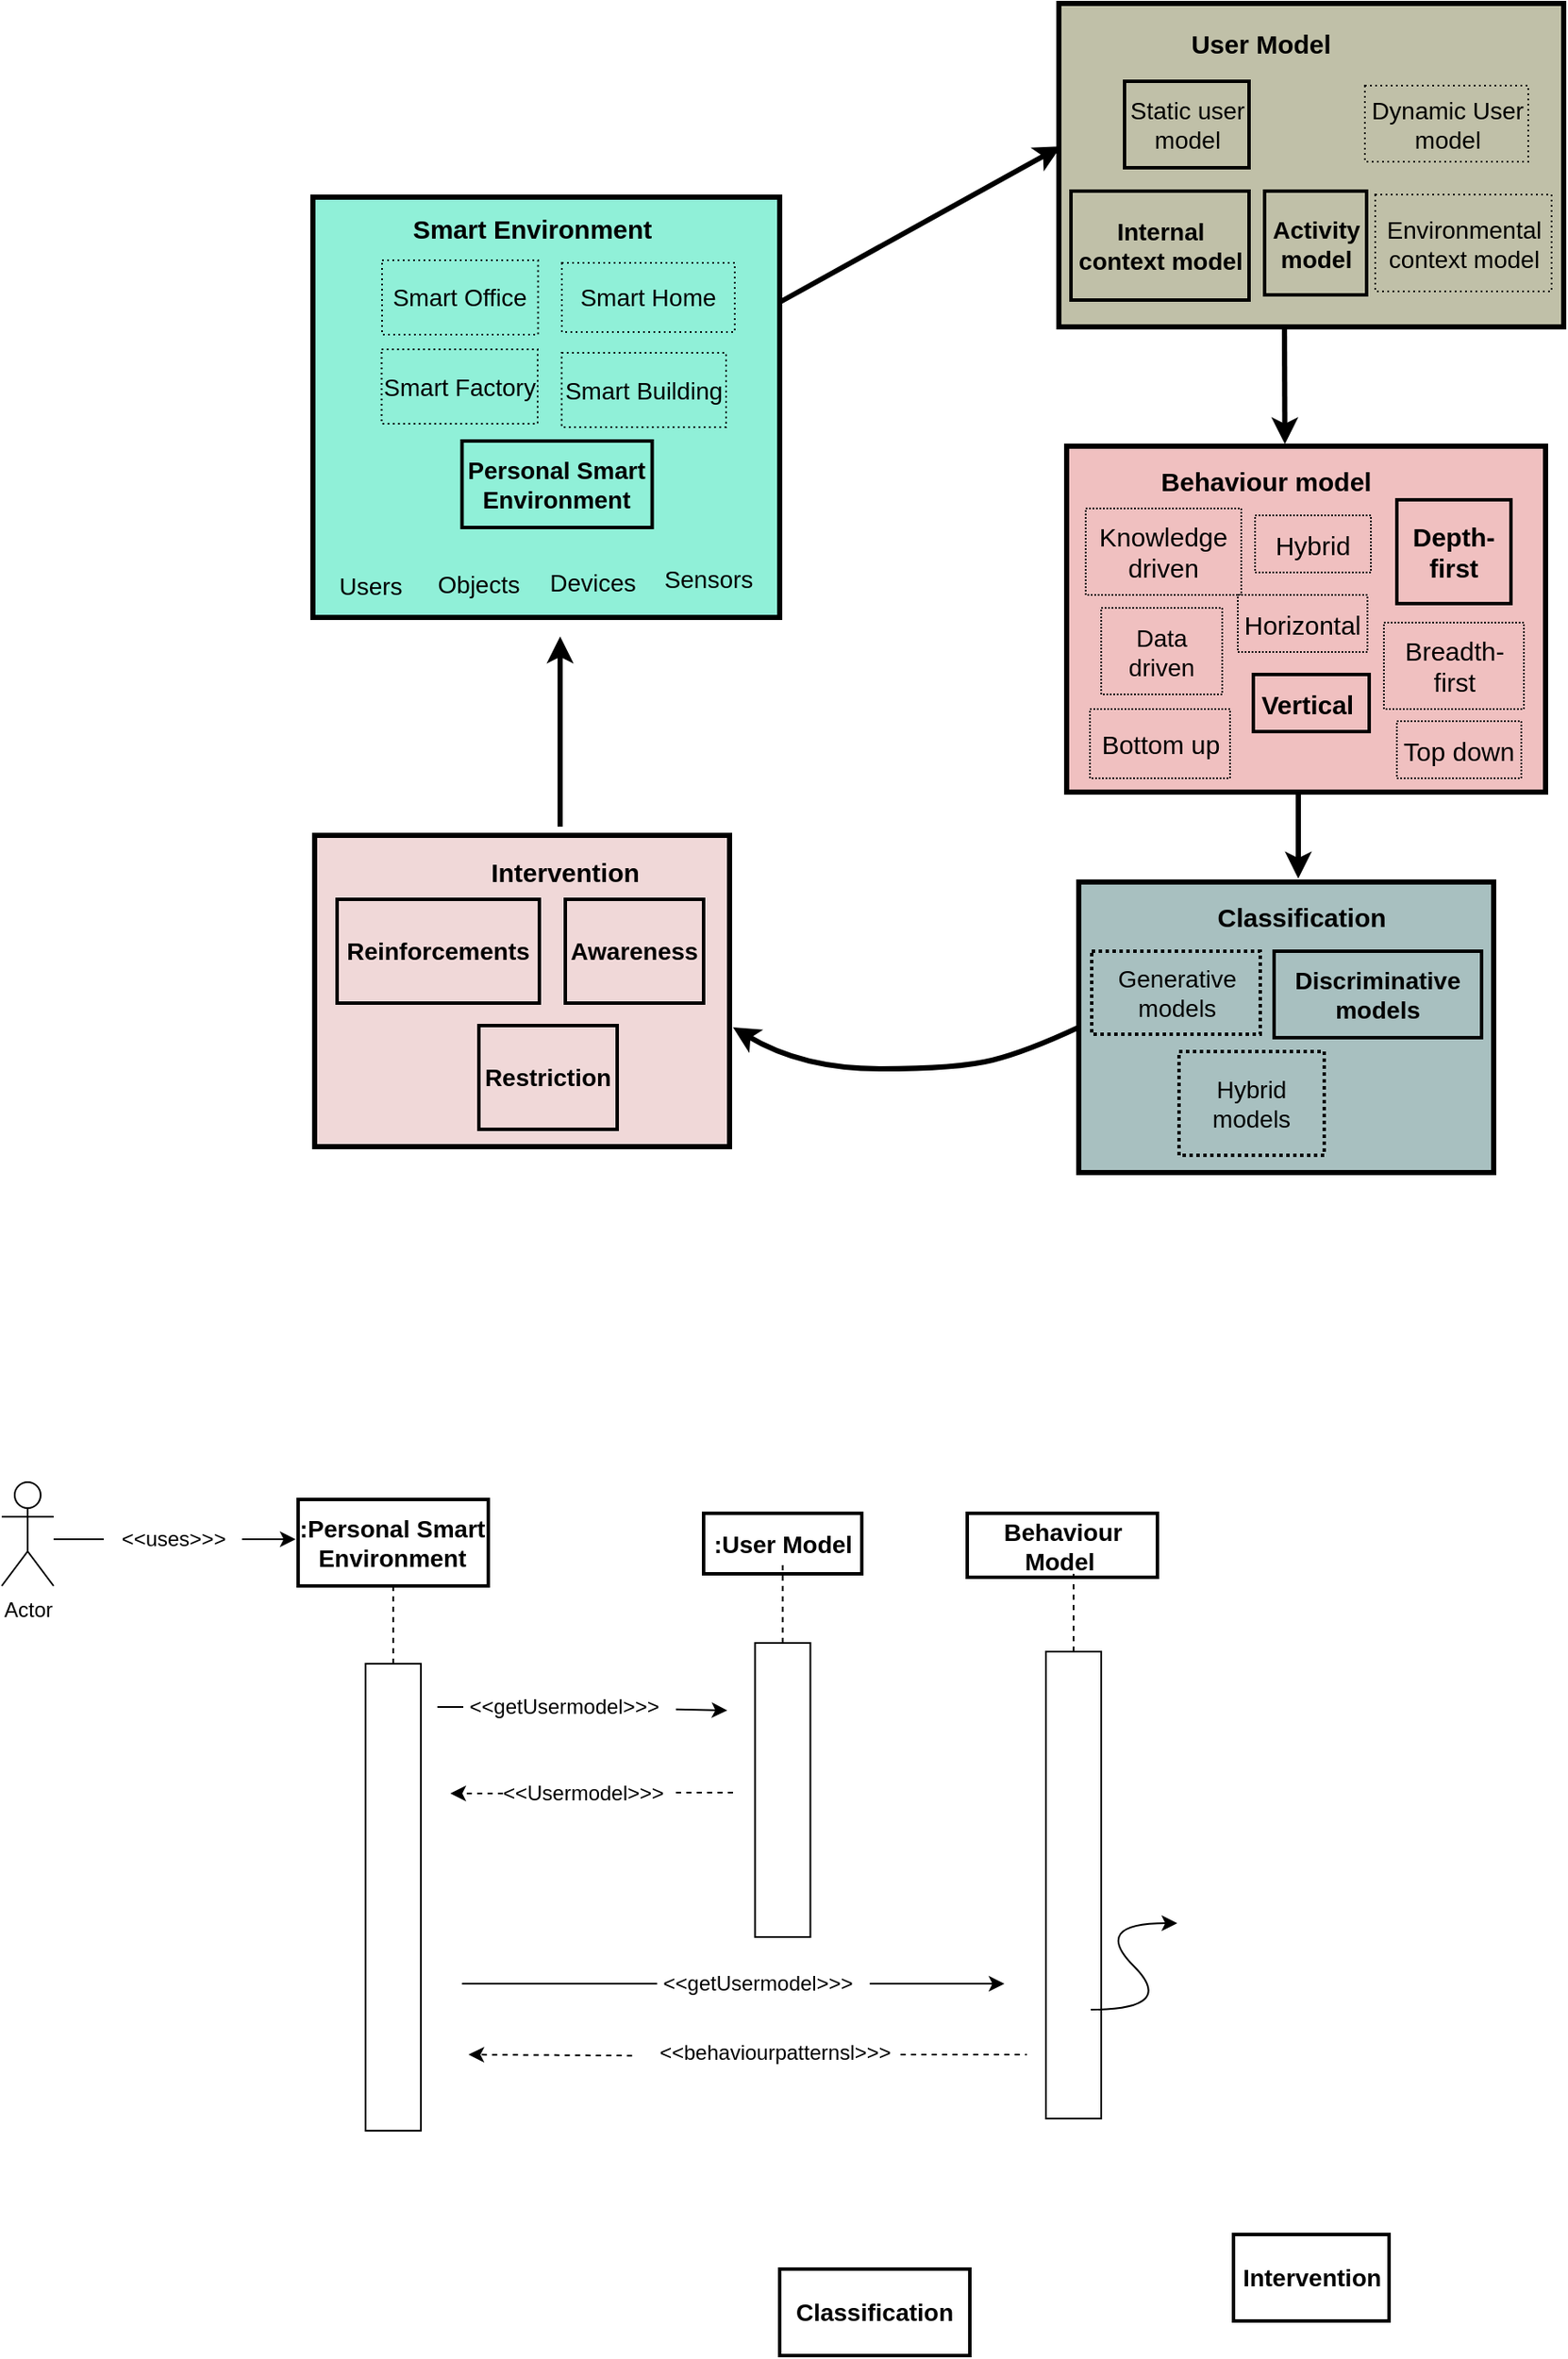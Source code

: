 <mxfile version="20.5.3" type="github">
  <diagram id="zJl_rynMWYwrQdr8I6ij" name="Page-1">
    <mxGraphModel dx="595" dy="344" grid="1" gridSize="10" guides="1" tooltips="1" connect="1" arrows="1" fold="1" page="1" pageScale="1" pageWidth="827" pageHeight="1169" math="0" shadow="0">
      <root>
        <mxCell id="0" />
        <mxCell id="1" parent="0" />
        <mxCell id="03z_p-ZI_NNYULRoPV4D-3" value="" style="rounded=0;whiteSpace=wrap;html=1;fontSize=14;strokeColor=default;strokeWidth=3;fillColor=#F0D8D8;" parent="1" vertex="1">
          <mxGeometry x="191" y="541" width="240" height="180" as="geometry" />
        </mxCell>
        <mxCell id="03z_p-ZI_NNYULRoPV4D-4" value="" style="rounded=0;whiteSpace=wrap;html=1;fontSize=14;strokeWidth=3;fillColor=#90F0D8;" parent="1" vertex="1">
          <mxGeometry x="190" y="172" width="270" height="243" as="geometry" />
        </mxCell>
        <mxCell id="03z_p-ZI_NNYULRoPV4D-5" value="Smart Home" style="rounded=0;whiteSpace=wrap;html=1;fontSize=14;strokeColor=default;strokeWidth=1;fillColor=#90F0D8;dashed=1;dashPattern=1 2;" parent="1" vertex="1">
          <mxGeometry x="334" y="210" width="100" height="40" as="geometry" />
        </mxCell>
        <mxCell id="03z_p-ZI_NNYULRoPV4D-6" value="&lt;b&gt;Personal Smart Environment&lt;/b&gt;" style="rounded=0;whiteSpace=wrap;html=1;fontSize=14;strokeColor=default;strokeWidth=2;fillColor=none;" parent="1" vertex="1">
          <mxGeometry x="276.25" y="313" width="110" height="50" as="geometry" />
        </mxCell>
        <mxCell id="03z_p-ZI_NNYULRoPV4D-7" value="Smart Office" style="rounded=0;whiteSpace=wrap;html=1;fontSize=14;strokeColor=default;strokeWidth=1;fillColor=none;dashed=1;dashPattern=1 2;" parent="1" vertex="1">
          <mxGeometry x="230" y="208.5" width="90.25" height="43" as="geometry" />
        </mxCell>
        <mxCell id="03z_p-ZI_NNYULRoPV4D-8" value="&lt;span style=&quot;color: rgba(0 , 0 , 0 , 0) ; font-family: monospace ; font-size: 0px&quot;&gt;%3CmxGraphModel%3E%3Croot%3E%3CmxCell%20id%3D%220%22%2F%3E%3CmxCell%20id%3D%221%22%20parent%3D%220%22%2F%3E%3CmxCell%20id%3D%222%22%20value%3D%22Hybrid%22%20style%3D%22rounded%3D0%3BwhiteSpace%3Dwrap%3Bhtml%3D1%3BfontSize%3D15%3BstrokeWidth%3D1%3BfillColor%3D%23F0C0C0%3Bdashed%3D1%3BdashPattern%3D1%201%3B%22%20vertex%3D%221%22%20parent%3D%221%22%3E%3CmxGeometry%20x%3D%22560%22%20y%3D%221563.5%22%20width%3D%2267%22%20height%3D%2233%22%20as%3D%22geometry%22%2F%3E%3C%2FmxCell%3E%3C%2Froot%3E%3C%2FmxGraphModel%3E&lt;/span&gt;" style="rounded=0;whiteSpace=wrap;html=1;fontSize=14;strokeColor=#000000;strokeWidth=3;fillColor=#F0C0C0;" parent="1" vertex="1">
          <mxGeometry x="626" y="316" width="277" height="200" as="geometry" />
        </mxCell>
        <mxCell id="03z_p-ZI_NNYULRoPV4D-9" value="" style="rounded=0;whiteSpace=wrap;html=1;fontSize=14;strokeColor=#000000;strokeWidth=3;fillColor=#A8C0C0;fontStyle=1" parent="1" vertex="1">
          <mxGeometry x="633" y="568" width="240" height="168" as="geometry" />
        </mxCell>
        <mxCell id="03z_p-ZI_NNYULRoPV4D-10" value="&lt;span style=&quot;font-weight: normal&quot;&gt;Objects&lt;/span&gt;" style="rounded=0;whiteSpace=wrap;html=1;fontSize=14;strokeColor=none;strokeWidth=1;fillColor=none;fontStyle=1" parent="1" vertex="1">
          <mxGeometry x="256" y="376" width="60" height="40" as="geometry" />
        </mxCell>
        <mxCell id="03z_p-ZI_NNYULRoPV4D-11" value="Devices" style="rounded=0;whiteSpace=wrap;html=1;fontSize=14;strokeColor=none;strokeWidth=1;fillColor=none;fontStyle=0" parent="1" vertex="1">
          <mxGeometry x="324.75" y="382.5" width="54.25" height="25" as="geometry" />
        </mxCell>
        <mxCell id="03z_p-ZI_NNYULRoPV4D-12" value="&lt;span style=&quot;font-weight: normal&quot;&gt;Sensors&lt;/span&gt;" style="rounded=0;whiteSpace=wrap;html=1;fontSize=14;strokeColor=none;strokeWidth=1;fillColor=none;fontStyle=1" parent="1" vertex="1">
          <mxGeometry x="389" y="370" width="60" height="45" as="geometry" />
        </mxCell>
        <mxCell id="03z_p-ZI_NNYULRoPV4D-13" value="&lt;span style=&quot;font-weight: normal&quot;&gt;Users&lt;/span&gt;" style="rounded=0;whiteSpace=wrap;html=1;fontSize=14;strokeColor=none;strokeWidth=1;fillColor=none;fontStyle=1" parent="1" vertex="1">
          <mxGeometry x="198" y="377" width="50.5" height="40" as="geometry" />
        </mxCell>
        <mxCell id="03z_p-ZI_NNYULRoPV4D-14" value="Reinforcements" style="rounded=0;whiteSpace=wrap;html=1;fontSize=14;strokeColor=default;strokeWidth=2;fillColor=#F0D8D8;fontStyle=1" parent="1" vertex="1">
          <mxGeometry x="204" y="578" width="117" height="60" as="geometry" />
        </mxCell>
        <mxCell id="03z_p-ZI_NNYULRoPV4D-15" value="Awareness" style="rounded=0;whiteSpace=wrap;html=1;fontSize=14;strokeColor=default;strokeWidth=2;fillColor=#F0D8D8;fontStyle=1" parent="1" vertex="1">
          <mxGeometry x="336" y="578" width="80" height="60" as="geometry" />
        </mxCell>
        <mxCell id="03z_p-ZI_NNYULRoPV4D-16" value="Restriction" style="rounded=0;whiteSpace=wrap;html=1;fontSize=14;strokeColor=default;strokeWidth=2;fillColor=#F0D8D8;fontStyle=1" parent="1" vertex="1">
          <mxGeometry x="286" y="651" width="80" height="60" as="geometry" />
        </mxCell>
        <mxCell id="03z_p-ZI_NNYULRoPV4D-17" value="" style="endArrow=classic;html=1;rounded=0;fontSize=14;strokeWidth=3;" parent="1" edge="1">
          <mxGeometry width="50" height="50" relative="1" as="geometry">
            <mxPoint x="333" y="536" as="sourcePoint" />
            <mxPoint x="333" y="426" as="targetPoint" />
          </mxGeometry>
        </mxCell>
        <mxCell id="03z_p-ZI_NNYULRoPV4D-18" value="" style="endArrow=classic;html=1;rounded=0;fontSize=14;strokeWidth=3;entryX=0.59;entryY=-0.03;entryDx=0;entryDy=0;entryPerimeter=0;" parent="1" target="03z_p-ZI_NNYULRoPV4D-25" edge="1">
          <mxGeometry width="50" height="50" relative="1" as="geometry">
            <mxPoint x="752" y="248" as="sourcePoint" />
            <mxPoint x="752" y="298" as="targetPoint" />
          </mxGeometry>
        </mxCell>
        <mxCell id="03z_p-ZI_NNYULRoPV4D-19" value="" style="endArrow=classic;html=1;rounded=0;fontSize=14;strokeWidth=3;exitX=0.589;exitY=1.033;exitDx=0;exitDy=0;exitPerimeter=0;" parent="1" edge="1">
          <mxGeometry width="50" height="50" relative="1" as="geometry">
            <mxPoint x="760.01" y="516.98" as="sourcePoint" />
            <mxPoint x="760" y="566" as="targetPoint" />
          </mxGeometry>
        </mxCell>
        <mxCell id="03z_p-ZI_NNYULRoPV4D-20" value="" style="curved=1;endArrow=classic;html=1;rounded=0;fontSize=14;strokeWidth=3;exitX=0;exitY=0.5;exitDx=0;exitDy=0;" parent="1" source="03z_p-ZI_NNYULRoPV4D-9" edge="1">
          <mxGeometry width="50" height="50" relative="1" as="geometry">
            <mxPoint x="484" y="635" as="sourcePoint" />
            <mxPoint x="433" y="652" as="targetPoint" />
            <Array as="points">
              <mxPoint x="603" y="666" />
              <mxPoint x="563" y="676" />
              <mxPoint x="473" y="676" />
            </Array>
          </mxGeometry>
        </mxCell>
        <mxCell id="03z_p-ZI_NNYULRoPV4D-21" value="" style="endArrow=classic;html=1;rounded=0;fontSize=14;strokeWidth=2;" parent="1" edge="1">
          <mxGeometry width="50" height="50" relative="1" as="geometry">
            <mxPoint x="290" y="255" as="sourcePoint" />
            <mxPoint x="290" y="255" as="targetPoint" />
          </mxGeometry>
        </mxCell>
        <mxCell id="03z_p-ZI_NNYULRoPV4D-22" value="Smart Environment" style="text;html=1;strokeColor=none;fillColor=none;align=center;verticalAlign=middle;whiteSpace=wrap;rounded=0;fontStyle=1;fontSize=15;" parent="1" vertex="1">
          <mxGeometry x="242" y="175" width="150" height="30" as="geometry" />
        </mxCell>
        <mxCell id="03z_p-ZI_NNYULRoPV4D-23" value="Smart Factory" style="rounded=0;whiteSpace=wrap;html=1;fontSize=14;strokeColor=default;strokeWidth=1;fillColor=none;dashed=1;dashPattern=1 2;" parent="1" vertex="1">
          <mxGeometry x="229.75" y="260" width="90.25" height="43" as="geometry" />
        </mxCell>
        <mxCell id="03z_p-ZI_NNYULRoPV4D-24" value="Smart Building" style="rounded=0;whiteSpace=wrap;html=1;fontSize=14;strokeColor=default;strokeWidth=1;fillColor=none;dashed=1;dashPattern=1 2;" parent="1" vertex="1">
          <mxGeometry x="333.88" y="262" width="95.12" height="43" as="geometry" />
        </mxCell>
        <mxCell id="03z_p-ZI_NNYULRoPV4D-25" value="&lt;b&gt;Behaviour model&lt;/b&gt;" style="text;html=1;strokeColor=none;fillColor=none;align=center;verticalAlign=middle;whiteSpace=wrap;rounded=0;fontSize=15;" parent="1" vertex="1">
          <mxGeometry x="678.5" y="316" width="125" height="40" as="geometry" />
        </mxCell>
        <mxCell id="03z_p-ZI_NNYULRoPV4D-26" value="Knowledge driven" style="rounded=0;whiteSpace=wrap;html=1;fontSize=15;strokeWidth=1;fillColor=#F0C0C0;dashed=1;dashPattern=1 1;" parent="1" vertex="1">
          <mxGeometry x="637" y="352" width="90" height="50" as="geometry" />
        </mxCell>
        <mxCell id="03z_p-ZI_NNYULRoPV4D-27" value="Data driven" style="rounded=0;whiteSpace=wrap;html=1;fontSize=14;strokeWidth=1;fontStyle=0;fillColor=#F0C0C0;dashed=1;dashPattern=1 1;" parent="1" vertex="1">
          <mxGeometry x="646" y="409.5" width="70" height="50" as="geometry" />
        </mxCell>
        <mxCell id="03z_p-ZI_NNYULRoPV4D-28" value="Hybrid" style="rounded=0;whiteSpace=wrap;html=1;fontSize=15;strokeWidth=1;fillColor=#F0C0C0;dashed=1;dashPattern=1 1;" parent="1" vertex="1">
          <mxGeometry x="735" y="356" width="67" height="33" as="geometry" />
        </mxCell>
        <mxCell id="03z_p-ZI_NNYULRoPV4D-29" value="Top down" style="rounded=0;whiteSpace=wrap;html=1;fontSize=15;strokeWidth=1;fillColor=#F0C0C0;dashed=1;dashPattern=1 1;" parent="1" vertex="1">
          <mxGeometry x="817" y="475" width="72" height="33" as="geometry" />
        </mxCell>
        <mxCell id="03z_p-ZI_NNYULRoPV4D-30" value="Bottom up" style="rounded=0;whiteSpace=wrap;html=1;fontSize=15;strokeWidth=1;fillColor=#F0C0C0;dashed=1;dashPattern=1 1;" parent="1" vertex="1">
          <mxGeometry x="639.5" y="468" width="81" height="40" as="geometry" />
        </mxCell>
        <mxCell id="03z_p-ZI_NNYULRoPV4D-31" value="&lt;b style=&quot;font-size: 15px;&quot;&gt;Classification&lt;/b&gt;" style="text;html=1;strokeColor=none;fillColor=none;align=center;verticalAlign=middle;whiteSpace=wrap;rounded=0;dashed=1;dashPattern=1 1;fontSize=15;" parent="1" vertex="1">
          <mxGeometry x="722" y="573" width="80" height="30" as="geometry" />
        </mxCell>
        <mxCell id="03z_p-ZI_NNYULRoPV4D-32" value="Generative models" style="rounded=0;whiteSpace=wrap;html=1;dashed=1;dashPattern=1 1;fontSize=14;strokeWidth=2;fillColor=#A8C0C0;" parent="1" vertex="1">
          <mxGeometry x="640.5" y="608" width="97.5" height="48" as="geometry" />
        </mxCell>
        <mxCell id="03z_p-ZI_NNYULRoPV4D-33" value="Discriminative models" style="rounded=0;whiteSpace=wrap;html=1;fontSize=14;strokeWidth=2;fillColor=#A8C0C0;fontStyle=1" parent="1" vertex="1">
          <mxGeometry x="746" y="608" width="120" height="50" as="geometry" />
        </mxCell>
        <mxCell id="03z_p-ZI_NNYULRoPV4D-34" value="Hybrid models" style="rounded=0;whiteSpace=wrap;html=1;dashed=1;dashPattern=1 1;fontSize=14;strokeWidth=2;fillColor=#A8C0C0;" parent="1" vertex="1">
          <mxGeometry x="691" y="666" width="84" height="60" as="geometry" />
        </mxCell>
        <mxCell id="03z_p-ZI_NNYULRoPV4D-35" value="Intervention" style="text;html=1;strokeColor=none;fillColor=none;align=center;verticalAlign=middle;whiteSpace=wrap;rounded=0;fontSize=15;fontStyle=1" parent="1" vertex="1">
          <mxGeometry x="291.44" y="545" width="90" height="33" as="geometry" />
        </mxCell>
        <mxCell id="03z_p-ZI_NNYULRoPV4D-36" value="" style="endArrow=classic;html=1;rounded=0;fontSize=15;exitX=1;exitY=0.25;exitDx=0;exitDy=0;strokeWidth=3;entryX=0.004;entryY=0.442;entryDx=0;entryDy=0;entryPerimeter=0;" parent="1" source="03z_p-ZI_NNYULRoPV4D-4" target="03z_p-ZI_NNYULRoPV4D-41" edge="1">
          <mxGeometry width="50" height="50" relative="1" as="geometry">
            <mxPoint x="513" y="326" as="sourcePoint" />
            <mxPoint x="632" y="198.5" as="targetPoint" />
          </mxGeometry>
        </mxCell>
        <mxCell id="03z_p-ZI_NNYULRoPV4D-37" value="Breadth-first" style="rounded=0;whiteSpace=wrap;html=1;fontSize=15;strokeWidth=1;fillColor=#F0C0C0;strokeColor=#000000;dashed=1;dashPattern=1 1;" parent="1" vertex="1">
          <mxGeometry x="809.5" y="418" width="81" height="50" as="geometry" />
        </mxCell>
        <mxCell id="03z_p-ZI_NNYULRoPV4D-38" value="Depth-first" style="rounded=0;whiteSpace=wrap;html=1;fontSize=15;strokeWidth=2;fillColor=#F0C0C0;strokeColor=#000000;fontStyle=1" parent="1" vertex="1">
          <mxGeometry x="817" y="347" width="66" height="60" as="geometry" />
        </mxCell>
        <mxCell id="03z_p-ZI_NNYULRoPV4D-39" value="Vertical&amp;nbsp;" style="rounded=0;whiteSpace=wrap;html=1;fontSize=15;strokeWidth=2;fillColor=#F0C0C0;fontStyle=1" parent="1" vertex="1">
          <mxGeometry x="734" y="448" width="67" height="33" as="geometry" />
        </mxCell>
        <mxCell id="03z_p-ZI_NNYULRoPV4D-40" value="Horizontal" style="rounded=0;whiteSpace=wrap;html=1;fontSize=15;strokeWidth=1;fillColor=#F0C0C0;dashed=1;dashPattern=1 1;" parent="1" vertex="1">
          <mxGeometry x="725" y="402" width="75" height="33" as="geometry" />
        </mxCell>
        <mxCell id="03z_p-ZI_NNYULRoPV4D-41" value="" style="rounded=0;whiteSpace=wrap;html=1;fontSize=14;strokeWidth=3;fillColor=#C0C0A8;" parent="1" vertex="1">
          <mxGeometry x="621.5" y="60" width="292" height="187" as="geometry" />
        </mxCell>
        <mxCell id="03z_p-ZI_NNYULRoPV4D-42" value="Static user model" style="rounded=0;whiteSpace=wrap;html=1;fontSize=14;strokeColor=default;strokeWidth=2;fillColor=#C0C0A8;fontStyle=0;" parent="1" vertex="1">
          <mxGeometry x="659.5" y="105" width="72" height="50" as="geometry" />
        </mxCell>
        <mxCell id="03z_p-ZI_NNYULRoPV4D-43" value="Dynamic User model&lt;span style=&quot;color: rgba(0, 0, 0, 0); font-family: monospace; font-size: 0px;&quot;&gt;%3CmxGraphModel%3E%3Croot%3E%3CmxCell%20id%3D%220%22%2F%3E%3CmxCell%20id%3D%221%22%20parent%3D%220%22%2F%3E%3CmxCell%20id%3D%222%22%20value%3D%22User%20model%22%20style%3D%22rounded%3D0%3BwhiteSpace%3Dwrap%3Bhtml%3D1%3BfontSize%3D14%3BstrokeColor%3D%23000000%3BstrokeWidth%3D3%3BfillColor%3D%23C0C0A8%3BfontStyle%3D1%22%20vertex%3D%221%22%20parent%3D%221%22%3E%3CmxGeometry%20x%3D%22425%22%20y%3D%221380%22%20width%3D%22120%22%20height%3D%2260%22%20as%3D%22geometry%22%2F%3E%3C%2FmxCell%3E%3C%2Froot%3E%3C%2FmxGraphModel%3E&lt;/span&gt;&lt;span style=&quot;color: rgba(0, 0, 0, 0); font-family: monospace; font-size: 0px;&quot;&gt;%3CmxGraphModel%3E%3Croot%3E%3CmxCell%20id%3D%220%22%2F%3E%3CmxCell%20id%3D%221%22%20parent%3D%220%22%2F%3E%3CmxCell%20id%3D%222%22%20value%3D%22User%20model%22%20style%3D%22rounded%3D0%3BwhiteSpace%3Dwrap%3Bhtml%3D1%3BfontSize%3D14%3BstrokeColor%3D%23000000%3BstrokeWidth%3D3%3BfillColor%3D%23C0C0A8%3BfontStyle%3D1%22%20vertex%3D%221%22%20parent%3D%221%22%3E%3CmxGeometry%20x%3D%22425%22%20y%3D%221380%22%20width%3D%22120%22%20height%3D%2260%22%20as%3D%22geometry%22%2F%3E%3C%2FmxCell%3E%3C%2Froot%3E%3C%2FmxGraphModel%3E&lt;/span&gt;" style="rounded=0;whiteSpace=wrap;html=1;fontSize=14;strokeColor=default;strokeWidth=1;fillColor=#C0C0A8;fontStyle=0;dashed=1;dashPattern=1 2;" parent="1" vertex="1">
          <mxGeometry x="798.5" y="107.5" width="94.5" height="44" as="geometry" />
        </mxCell>
        <mxCell id="03z_p-ZI_NNYULRoPV4D-44" value="Internal context model" style="rounded=0;whiteSpace=wrap;html=1;fontSize=14;strokeColor=#000000;strokeWidth=2;fillColor=#C0C0A8;fontStyle=1;" parent="1" vertex="1">
          <mxGeometry x="628.5" y="168.5" width="103" height="63" as="geometry" />
        </mxCell>
        <mxCell id="03z_p-ZI_NNYULRoPV4D-45" value="&lt;b&gt;Activity model&lt;/b&gt;" style="rounded=0;whiteSpace=wrap;html=1;fontSize=14;strokeColor=#000000;strokeWidth=2;fillColor=#C0C0A8;fontStyle=0" parent="1" vertex="1">
          <mxGeometry x="740.5" y="168.5" width="59" height="60" as="geometry" />
        </mxCell>
        <mxCell id="03z_p-ZI_NNYULRoPV4D-46" value="User Model" style="text;html=1;strokeColor=none;fillColor=none;align=center;verticalAlign=middle;whiteSpace=wrap;rounded=0;fontSize=15;fontStyle=1" parent="1" vertex="1">
          <mxGeometry x="686.5" y="68" width="103" height="30" as="geometry" />
        </mxCell>
        <mxCell id="03z_p-ZI_NNYULRoPV4D-47" value="Environmental context model" style="rounded=0;whiteSpace=wrap;html=1;fontSize=14;strokeColor=default;strokeWidth=1;fillColor=#C0C0A8;fontStyle=0;dashed=1;dashPattern=1 2;" parent="1" vertex="1">
          <mxGeometry x="804.5" y="170.5" width="102" height="56" as="geometry" />
        </mxCell>
        <mxCell id="iNw-O1oZg3iVebiFY09S-1" value="&lt;b&gt;:Personal Smart Environment&lt;/b&gt;" style="rounded=0;whiteSpace=wrap;html=1;fontSize=14;strokeColor=default;strokeWidth=2;fillColor=none;" vertex="1" parent="1">
          <mxGeometry x="181.44" y="925" width="110" height="50" as="geometry" />
        </mxCell>
        <mxCell id="iNw-O1oZg3iVebiFY09S-2" value="&lt;b&gt;:User Model&lt;/b&gt;" style="rounded=0;whiteSpace=wrap;html=1;fontSize=14;strokeColor=default;strokeWidth=2;fillColor=none;" vertex="1" parent="1">
          <mxGeometry x="416" y="933" width="91.5" height="35" as="geometry" />
        </mxCell>
        <mxCell id="iNw-O1oZg3iVebiFY09S-3" value="&lt;b&gt;Behaviour Model&amp;nbsp;&lt;/b&gt;" style="rounded=0;whiteSpace=wrap;html=1;fontSize=14;strokeColor=default;strokeWidth=2;fillColor=none;" vertex="1" parent="1">
          <mxGeometry x="568.5" y="933" width="110" height="37" as="geometry" />
        </mxCell>
        <mxCell id="iNw-O1oZg3iVebiFY09S-4" value="&lt;b&gt;Classification&lt;/b&gt;" style="rounded=0;whiteSpace=wrap;html=1;fontSize=14;strokeColor=default;strokeWidth=2;fillColor=none;" vertex="1" parent="1">
          <mxGeometry x="460" y="1370" width="110" height="50" as="geometry" />
        </mxCell>
        <mxCell id="iNw-O1oZg3iVebiFY09S-5" value="&lt;b&gt;Intervention&lt;/b&gt;" style="rounded=0;whiteSpace=wrap;html=1;fontSize=14;strokeColor=default;strokeWidth=2;fillColor=none;" vertex="1" parent="1">
          <mxGeometry x="722.5" y="1350" width="90" height="50" as="geometry" />
        </mxCell>
        <mxCell id="iNw-O1oZg3iVebiFY09S-7" value="Actor" style="shape=umlActor;verticalLabelPosition=bottom;verticalAlign=top;html=1;outlineConnect=0;" vertex="1" parent="1">
          <mxGeometry x="10" y="915" width="30" height="60" as="geometry" />
        </mxCell>
        <mxCell id="iNw-O1oZg3iVebiFY09S-10" value="" style="endArrow=classic;html=1;rounded=0;" edge="1" parent="1" source="iNw-O1oZg3iVebiFY09S-11">
          <mxGeometry width="50" height="50" relative="1" as="geometry">
            <mxPoint x="39" y="950" as="sourcePoint" />
            <mxPoint x="180" y="948" as="targetPoint" />
          </mxGeometry>
        </mxCell>
        <mxCell id="iNw-O1oZg3iVebiFY09S-11" value="&amp;lt;&amp;lt;uses&amp;gt;&amp;gt;&amp;gt;" style="text;html=1;align=center;verticalAlign=middle;resizable=0;points=[];autosize=1;strokeColor=none;fillColor=none;" vertex="1" parent="1">
          <mxGeometry x="69" y="933" width="80" height="30" as="geometry" />
        </mxCell>
        <mxCell id="iNw-O1oZg3iVebiFY09S-14" value="" style="endArrow=none;html=1;rounded=0;" edge="1" parent="1" target="iNw-O1oZg3iVebiFY09S-11">
          <mxGeometry width="50" height="50" relative="1" as="geometry">
            <mxPoint x="40" y="948" as="sourcePoint" />
            <mxPoint x="70" y="930" as="targetPoint" />
          </mxGeometry>
        </mxCell>
        <mxCell id="iNw-O1oZg3iVebiFY09S-15" value="" style="endArrow=classic;html=1;rounded=0;entryX=0;entryY=0.5;entryDx=0;entryDy=0;" edge="1" parent="1" source="iNw-O1oZg3iVebiFY09S-16">
          <mxGeometry width="50" height="50" relative="1" as="geometry">
            <mxPoint x="265" y="1047" as="sourcePoint" />
            <mxPoint x="429.75" y="1047" as="targetPoint" />
          </mxGeometry>
        </mxCell>
        <mxCell id="iNw-O1oZg3iVebiFY09S-16" value="&amp;lt;&amp;lt;getUsermodel&amp;gt;&amp;gt;&amp;gt;" style="text;html=1;align=center;verticalAlign=middle;resizable=0;points=[];autosize=1;strokeColor=none;fillColor=none;" vertex="1" parent="1">
          <mxGeometry x="270" y="1030" width="130" height="30" as="geometry" />
        </mxCell>
        <mxCell id="iNw-O1oZg3iVebiFY09S-17" value="" style="endArrow=none;html=1;rounded=0;" edge="1" parent="1">
          <mxGeometry width="50" height="50" relative="1" as="geometry">
            <mxPoint x="262" y="1045" as="sourcePoint" />
            <mxPoint x="277" y="1045" as="targetPoint" />
          </mxGeometry>
        </mxCell>
        <mxCell id="iNw-O1oZg3iVebiFY09S-19" value="&amp;lt;&amp;lt;Usermodel&amp;gt;&amp;gt;&amp;gt;" style="text;html=1;align=center;verticalAlign=middle;resizable=0;points=[];autosize=1;strokeColor=none;fillColor=none;" vertex="1" parent="1">
          <mxGeometry x="286" y="1080" width="120" height="30" as="geometry" />
        </mxCell>
        <mxCell id="iNw-O1oZg3iVebiFY09S-20" value="" style="endArrow=none;html=1;rounded=0;dashed=1;" edge="1" parent="1">
          <mxGeometry width="50" height="50" relative="1" as="geometry">
            <mxPoint x="400" y="1094.5" as="sourcePoint" />
            <mxPoint x="435" y="1094.5" as="targetPoint" />
          </mxGeometry>
        </mxCell>
        <mxCell id="iNw-O1oZg3iVebiFY09S-21" value="" style="rounded=0;whiteSpace=wrap;html=1;" vertex="1" parent="1">
          <mxGeometry x="220.44" y="1020" width="32" height="270" as="geometry" />
        </mxCell>
        <mxCell id="iNw-O1oZg3iVebiFY09S-22" value="" style="endArrow=none;html=1;rounded=0;entryX=0.5;entryY=1;entryDx=0;entryDy=0;exitX=0.5;exitY=0;exitDx=0;exitDy=0;dashed=1;" edge="1" parent="1" source="iNw-O1oZg3iVebiFY09S-21" target="iNw-O1oZg3iVebiFY09S-1">
          <mxGeometry width="50" height="50" relative="1" as="geometry">
            <mxPoint x="160" y="1060" as="sourcePoint" />
            <mxPoint x="210" y="1010" as="targetPoint" />
          </mxGeometry>
        </mxCell>
        <mxCell id="iNw-O1oZg3iVebiFY09S-23" value="" style="endArrow=classic;html=1;rounded=0;dashed=1;" edge="1" parent="1">
          <mxGeometry width="50" height="50" relative="1" as="geometry">
            <mxPoint x="300" y="1095" as="sourcePoint" />
            <mxPoint x="269.5" y="1095" as="targetPoint" />
          </mxGeometry>
        </mxCell>
        <mxCell id="iNw-O1oZg3iVebiFY09S-25" value="" style="rounded=0;whiteSpace=wrap;html=1;" vertex="1" parent="1">
          <mxGeometry x="445.75" y="1008" width="32" height="170" as="geometry" />
        </mxCell>
        <mxCell id="iNw-O1oZg3iVebiFY09S-26" value="" style="endArrow=none;html=1;rounded=0;entryX=0.5;entryY=1;entryDx=0;entryDy=0;exitX=0.5;exitY=0;exitDx=0;exitDy=0;dashed=1;" edge="1" parent="1" source="iNw-O1oZg3iVebiFY09S-25">
          <mxGeometry width="50" height="50" relative="1" as="geometry">
            <mxPoint x="385.31" y="1048" as="sourcePoint" />
            <mxPoint x="461.75" y="963" as="targetPoint" />
          </mxGeometry>
        </mxCell>
        <mxCell id="iNw-O1oZg3iVebiFY09S-28" value="" style="endArrow=classic;html=1;rounded=0;" edge="1" parent="1" source="iNw-O1oZg3iVebiFY09S-29">
          <mxGeometry width="50" height="50" relative="1" as="geometry">
            <mxPoint x="377.13" y="1207" as="sourcePoint" />
            <mxPoint x="590" y="1205" as="targetPoint" />
          </mxGeometry>
        </mxCell>
        <mxCell id="iNw-O1oZg3iVebiFY09S-29" value="&amp;lt;&amp;lt;getUsermodel&amp;gt;&amp;gt;&amp;gt;" style="text;html=1;align=center;verticalAlign=middle;resizable=0;points=[];autosize=1;strokeColor=none;fillColor=none;" vertex="1" parent="1">
          <mxGeometry x="382.13" y="1190" width="130" height="30" as="geometry" />
        </mxCell>
        <mxCell id="iNw-O1oZg3iVebiFY09S-30" value="" style="endArrow=none;html=1;rounded=0;" edge="1" parent="1">
          <mxGeometry width="50" height="50" relative="1" as="geometry">
            <mxPoint x="276.25" y="1205" as="sourcePoint" />
            <mxPoint x="389.13" y="1205" as="targetPoint" />
          </mxGeometry>
        </mxCell>
        <mxCell id="iNw-O1oZg3iVebiFY09S-31" value="" style="rounded=0;whiteSpace=wrap;html=1;" vertex="1" parent="1">
          <mxGeometry x="614" y="1013" width="32" height="270" as="geometry" />
        </mxCell>
        <mxCell id="iNw-O1oZg3iVebiFY09S-32" value="" style="endArrow=none;html=1;rounded=0;entryX=0.5;entryY=1;entryDx=0;entryDy=0;exitX=0.5;exitY=0;exitDx=0;exitDy=0;dashed=1;" edge="1" parent="1" source="iNw-O1oZg3iVebiFY09S-31">
          <mxGeometry width="50" height="50" relative="1" as="geometry">
            <mxPoint x="553.56" y="1053" as="sourcePoint" />
            <mxPoint x="630" y="968" as="targetPoint" />
          </mxGeometry>
        </mxCell>
        <mxCell id="iNw-O1oZg3iVebiFY09S-34" value="&amp;lt;&amp;lt;behaviourpatternsl&amp;gt;&amp;gt;&amp;gt;" style="text;html=1;align=center;verticalAlign=middle;resizable=0;points=[];autosize=1;strokeColor=none;fillColor=none;" vertex="1" parent="1">
          <mxGeometry x="376.88" y="1230" width="160" height="30" as="geometry" />
        </mxCell>
        <mxCell id="iNw-O1oZg3iVebiFY09S-36" value="" style="curved=1;endArrow=classic;html=1;rounded=0;" edge="1" parent="1">
          <mxGeometry width="50" height="50" relative="1" as="geometry">
            <mxPoint x="640" y="1220" as="sourcePoint" />
            <mxPoint x="690" y="1170" as="targetPoint" />
            <Array as="points">
              <mxPoint x="690" y="1220" />
              <mxPoint x="640" y="1170" />
            </Array>
          </mxGeometry>
        </mxCell>
        <mxCell id="iNw-O1oZg3iVebiFY09S-37" value="" style="endArrow=classic;html=1;rounded=0;exitX=-0.014;exitY=0.553;exitDx=0;exitDy=0;exitPerimeter=0;dashed=1;" edge="1" parent="1" source="iNw-O1oZg3iVebiFY09S-34">
          <mxGeometry width="50" height="50" relative="1" as="geometry">
            <mxPoint x="370" y="1246" as="sourcePoint" />
            <mxPoint x="280" y="1246" as="targetPoint" />
          </mxGeometry>
        </mxCell>
        <mxCell id="iNw-O1oZg3iVebiFY09S-38" value="" style="endArrow=none;html=1;rounded=0;exitX=1;exitY=0.333;exitDx=0;exitDy=0;exitPerimeter=0;dashed=1;" edge="1" parent="1">
          <mxGeometry width="50" height="50" relative="1" as="geometry">
            <mxPoint x="529.88" y="1245.99" as="sourcePoint" />
            <mxPoint x="603" y="1246" as="targetPoint" />
          </mxGeometry>
        </mxCell>
      </root>
    </mxGraphModel>
  </diagram>
</mxfile>
